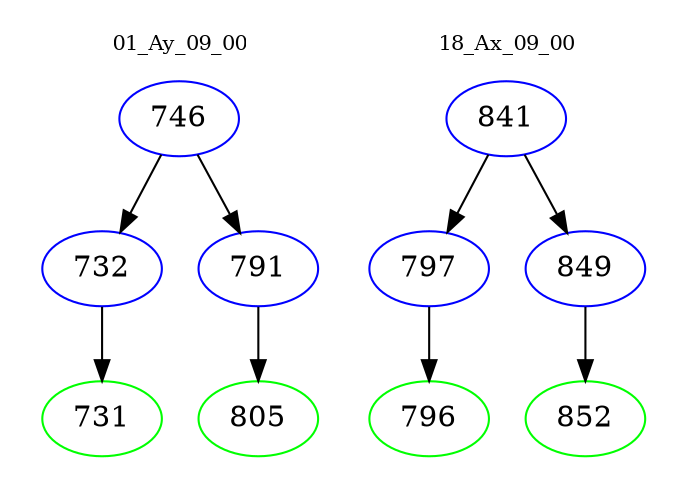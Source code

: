 digraph{
subgraph cluster_0 {
color = white
label = "01_Ay_09_00";
fontsize=10;
T0_746 [label="746", color="blue"]
T0_746 -> T0_732 [color="black"]
T0_732 [label="732", color="blue"]
T0_732 -> T0_731 [color="black"]
T0_731 [label="731", color="green"]
T0_746 -> T0_791 [color="black"]
T0_791 [label="791", color="blue"]
T0_791 -> T0_805 [color="black"]
T0_805 [label="805", color="green"]
}
subgraph cluster_1 {
color = white
label = "18_Ax_09_00";
fontsize=10;
T1_841 [label="841", color="blue"]
T1_841 -> T1_797 [color="black"]
T1_797 [label="797", color="blue"]
T1_797 -> T1_796 [color="black"]
T1_796 [label="796", color="green"]
T1_841 -> T1_849 [color="black"]
T1_849 [label="849", color="blue"]
T1_849 -> T1_852 [color="black"]
T1_852 [label="852", color="green"]
}
}
